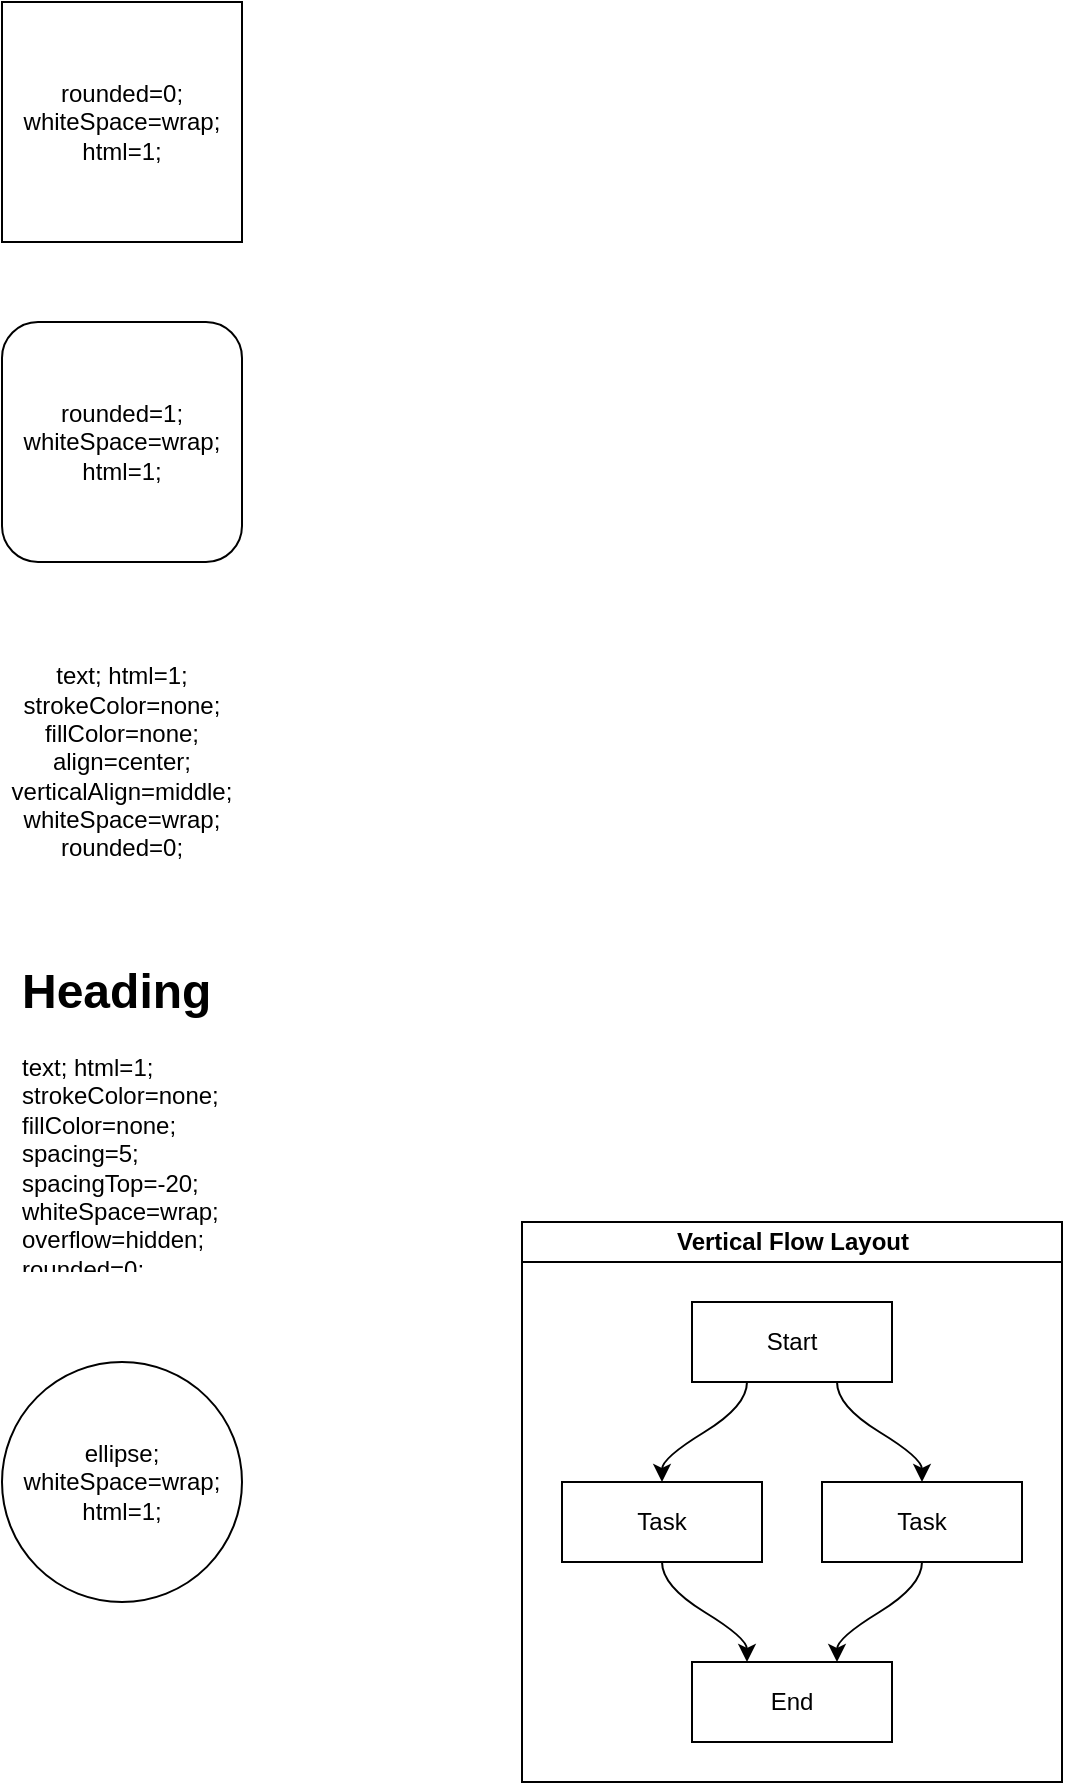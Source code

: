 <mxfile version="13.10.0" type="github">
  <diagram id="9ESSx9L5nk-EN09J3gFf" name="Page-1">
    <mxGraphModel dx="2098" dy="1585" grid="1" gridSize="10" guides="1" tooltips="1" connect="1" arrows="1" fold="1" page="1" pageScale="1" pageWidth="850" pageHeight="1100" math="0" shadow="0">
      <root>
        <mxCell id="0" />
        <mxCell id="1" parent="0" />
        <mxCell id="eB8fI34A4o4MzYs-70v9-1" value="rounded=0; whiteSpace=wrap; html=1;" style="rounded=0;whiteSpace=wrap;html=1;" vertex="1" parent="1">
          <mxGeometry x="40" y="40" width="120" height="120" as="geometry" />
        </mxCell>
        <mxCell id="eB8fI34A4o4MzYs-70v9-2" value="rounded=1; whiteSpace=wrap; html=1;" style="rounded=1;whiteSpace=wrap;html=1;" vertex="1" parent="1">
          <mxGeometry x="40" y="200" width="120" height="120" as="geometry" />
        </mxCell>
        <mxCell id="eB8fI34A4o4MzYs-70v9-3" value="text; html=1; strokeColor=none; fillColor=none; align=center; verticalAlign=middle; whiteSpace=wrap; rounded=0;" style="text;html=1;strokeColor=none;fillColor=none;align=center;verticalAlign=middle;whiteSpace=wrap;rounded=0;" vertex="1" parent="1">
          <mxGeometry x="40" y="360" width="120" height="120" as="geometry" />
        </mxCell>
        <mxCell id="eB8fI34A4o4MzYs-70v9-4" value="&lt;h1&gt;Heading&lt;/h1&gt;&lt;p&gt;text; html=1; strokeColor=none; fillColor=none; spacing=5; spacingTop=-20; whiteSpace=wrap; overflow=hidden; rounded=0;&lt;/p&gt;" style="text;html=1;strokeColor=none;fillColor=none;spacing=10;spacingTop=-30;whiteSpace=wrap;overflow=hidden;rounded=0;" vertex="1" parent="1">
          <mxGeometry x="40" y="520" width="120" height="160" as="geometry" />
        </mxCell>
        <mxCell id="eB8fI34A4o4MzYs-70v9-5" value="ellipse; whiteSpace=wrap; html=1;" style="ellipse;whiteSpace=wrap;html=1;" vertex="1" parent="1">
          <mxGeometry x="40" y="720" width="120" height="120" as="geometry" />
        </mxCell>
        <mxCell id="eB8fI34A4o4MzYs-70v9-6" value="Vertical Flow Layout" style="swimlane;html=1;startSize=20;horizontal=1;childLayout=flowLayout;flowOrientation=north;resizable=0;interRankCellSpacing=50;containerType=tree;" vertex="1" parent="1">
          <mxGeometry x="300" y="650" width="270" height="280" as="geometry">
            <mxRectangle x="290" y="620" width="150" height="20" as="alternateBounds" />
          </mxGeometry>
        </mxCell>
        <mxCell id="eB8fI34A4o4MzYs-70v9-7" value="Start" style="whiteSpace=wrap;html=1;" vertex="1" parent="eB8fI34A4o4MzYs-70v9-6">
          <mxGeometry x="85" y="40" width="100" height="40" as="geometry" />
        </mxCell>
        <mxCell id="eB8fI34A4o4MzYs-70v9-8" value="Task" style="whiteSpace=wrap;html=1;" vertex="1" parent="eB8fI34A4o4MzYs-70v9-6">
          <mxGeometry x="20" y="130" width="100" height="40" as="geometry" />
        </mxCell>
        <mxCell id="eB8fI34A4o4MzYs-70v9-9" value="" style="html=1;curved=1;noEdgeStyle=1;orthogonal=1;" edge="1" parent="eB8fI34A4o4MzYs-70v9-6" source="eB8fI34A4o4MzYs-70v9-7" target="eB8fI34A4o4MzYs-70v9-8">
          <mxGeometry relative="1" as="geometry">
            <Array as="points">
              <mxPoint x="112.5" y="92" />
              <mxPoint x="70" y="118" />
            </Array>
          </mxGeometry>
        </mxCell>
        <mxCell id="eB8fI34A4o4MzYs-70v9-10" value="Task" style="whiteSpace=wrap;html=1;" vertex="1" parent="eB8fI34A4o4MzYs-70v9-6">
          <mxGeometry x="150" y="130" width="100" height="40" as="geometry" />
        </mxCell>
        <mxCell id="eB8fI34A4o4MzYs-70v9-11" value="" style="html=1;curved=1;noEdgeStyle=1;orthogonal=1;" edge="1" parent="eB8fI34A4o4MzYs-70v9-6" source="eB8fI34A4o4MzYs-70v9-7" target="eB8fI34A4o4MzYs-70v9-10">
          <mxGeometry relative="1" as="geometry">
            <Array as="points">
              <mxPoint x="157.5" y="92" />
              <mxPoint x="200" y="118" />
            </Array>
          </mxGeometry>
        </mxCell>
        <mxCell id="eB8fI34A4o4MzYs-70v9-12" value="End" style="whiteSpace=wrap;html=1;" vertex="1" parent="eB8fI34A4o4MzYs-70v9-6">
          <mxGeometry x="85" y="220" width="100" height="40" as="geometry" />
        </mxCell>
        <mxCell id="eB8fI34A4o4MzYs-70v9-13" value="" style="html=1;curved=1;noEdgeStyle=1;orthogonal=1;" edge="1" parent="eB8fI34A4o4MzYs-70v9-6" source="eB8fI34A4o4MzYs-70v9-8" target="eB8fI34A4o4MzYs-70v9-12">
          <mxGeometry relative="1" as="geometry">
            <Array as="points">
              <mxPoint x="70" y="182" />
              <mxPoint x="112.5" y="208" />
            </Array>
          </mxGeometry>
        </mxCell>
        <mxCell id="eB8fI34A4o4MzYs-70v9-14" value="" style="html=1;curved=1;noEdgeStyle=1;orthogonal=1;" edge="1" parent="eB8fI34A4o4MzYs-70v9-6" source="eB8fI34A4o4MzYs-70v9-10" target="eB8fI34A4o4MzYs-70v9-12">
          <mxGeometry relative="1" as="geometry">
            <Array as="points">
              <mxPoint x="200" y="182" />
              <mxPoint x="157.5" y="208" />
            </Array>
          </mxGeometry>
        </mxCell>
      </root>
    </mxGraphModel>
  </diagram>
</mxfile>
